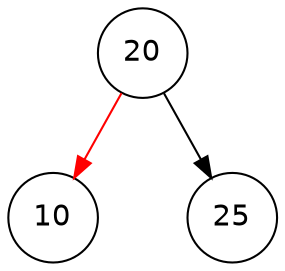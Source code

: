 digraph G {
	graph [fontname = "Helvetica"];
	node [fontname = "Helvetica",shape=circle,width=0.6];
	edge [fontname = "Helvetica"];

	20 -> 10 [color=red];
	m [label="", width=0.1, style=invis];
	20 -> m [style=invis]
	20 -> 25;
	{rank=same 10 -> m -> 25 [style=invis]};
}
